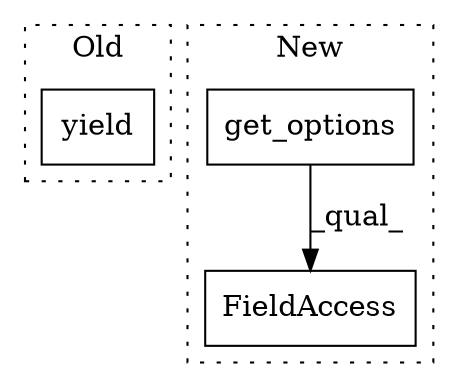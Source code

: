 digraph G {
subgraph cluster0 {
1 [label="yield" a="112" s="2028" l="7" shape="box"];
label = "Old";
style="dotted";
}
subgraph cluster1 {
2 [label="get_options" a="32" s="781" l="13" shape="box"];
3 [label="FieldAccess" a="22" s="776" l="26" shape="box"];
label = "New";
style="dotted";
}
2 -> 3 [label="_qual_"];
}